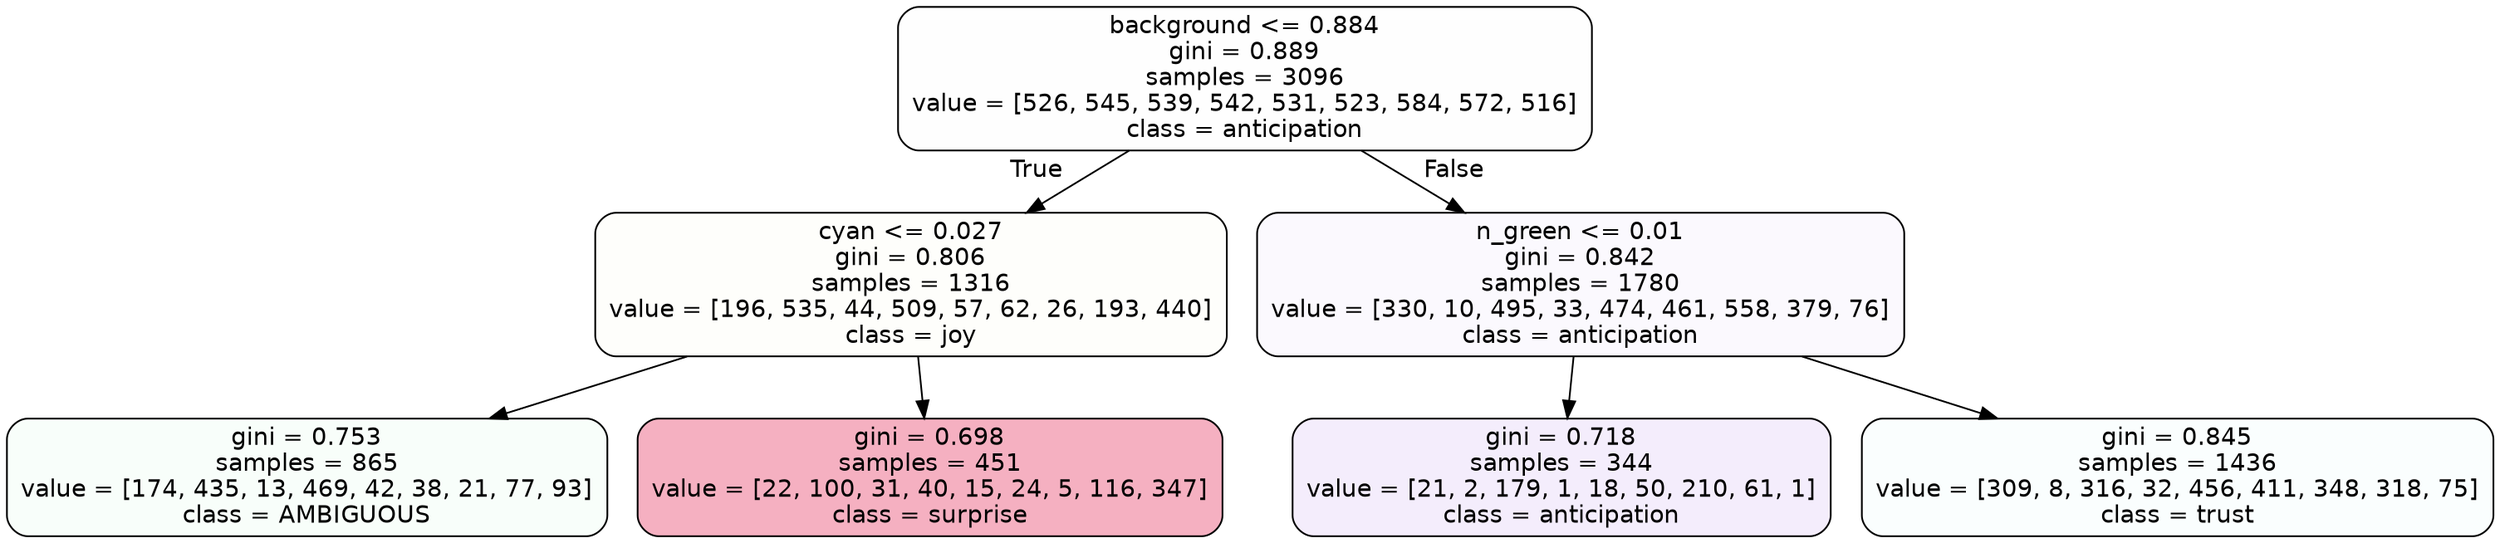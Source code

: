 digraph Tree {
node [shape=box, style="filled, rounded", color="black", fontname=helvetica] ;
edge [fontname=helvetica] ;
0 [label="background <= 0.884\ngini = 0.889\nsamples = 3096\nvalue = [526, 545, 539, 542, 531, 523, 584, 572, 516]\nclass = anticipation", fillcolor="#8139e501"] ;
1 [label="cyan <= 0.027\ngini = 0.806\nsamples = 1316\nvalue = [196, 535, 44, 509, 57, 62, 26, 193, 440]\nclass = joy", fillcolor="#d7e53904"] ;
0 -> 1 [labeldistance=2.5, labelangle=45, headlabel="True"] ;
2 [label="gini = 0.753\nsamples = 865\nvalue = [174, 435, 13, 469, 42, 38, 21, 77, 93]\nclass = AMBIGUOUS", fillcolor="#39e58109"] ;
1 -> 2 ;
3 [label="gini = 0.698\nsamples = 451\nvalue = [22, 100, 31, 40, 15, 24, 5, 116, 347]\nclass = surprise", fillcolor="#e5396465"] ;
1 -> 3 ;
4 [label="n_green <= 0.01\ngini = 0.842\nsamples = 1780\nvalue = [330, 10, 495, 33, 474, 461, 558, 379, 76]\nclass = anticipation", fillcolor="#8139e507"] ;
0 -> 4 [labeldistance=2.5, labelangle=-45, headlabel="False"] ;
5 [label="gini = 0.718\nsamples = 344\nvalue = [21, 2, 179, 1, 18, 50, 210, 61, 1]\nclass = anticipation", fillcolor="#8139e516"] ;
4 -> 5 ;
6 [label="gini = 0.845\nsamples = 1436\nvalue = [309, 8, 316, 32, 456, 411, 348, 318, 75]\nclass = trust", fillcolor="#39d7e506"] ;
4 -> 6 ;
}
